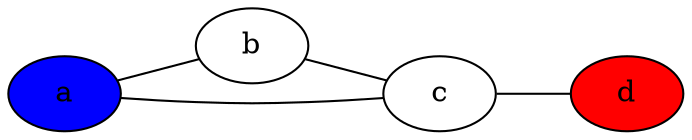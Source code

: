 digraph g {
	rankdir = LR;	node[shape=oval style=filled];
	a[name="a", fillcolor="blue"];
	b[name="b", fillcolor="white"];
	c[name="c", fillcolor="white"];
	d[name="d", fillcolor="red"];

	edge[dir = none];
	a -> b;
	a -> c;
	b -> c;
	c -> d;
}
